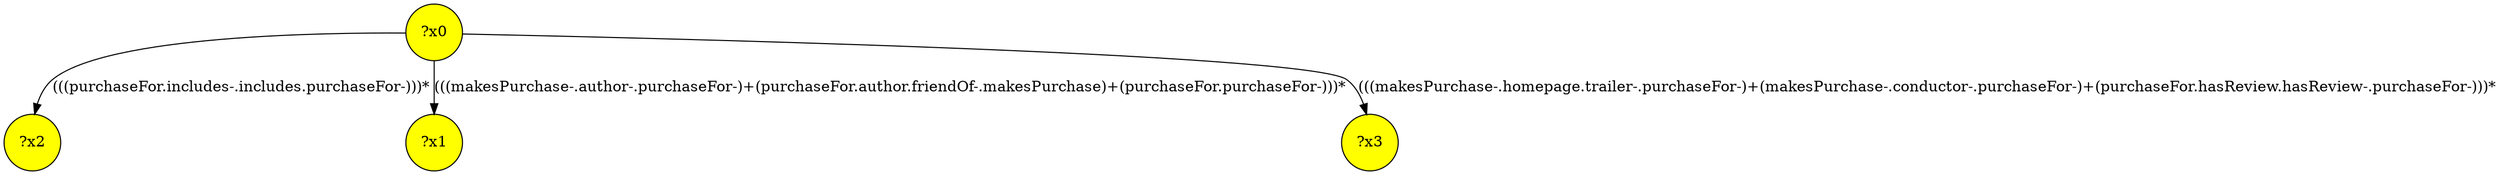 digraph g {
	x2 [fillcolor="yellow", style="filled," shape=circle, label="?x2"];
	x1 [fillcolor="yellow", style="filled," shape=circle, label="?x1"];
	x3 [fillcolor="yellow", style="filled," shape=circle, label="?x3"];
	x0 [fillcolor="yellow", style="filled," shape=circle, label="?x0"];
	x0 -> x1 [label="(((makesPurchase-.author-.purchaseFor-)+(purchaseFor.author.friendOf-.makesPurchase)+(purchaseFor.purchaseFor-)))*"];
	x0 -> x2 [label="(((purchaseFor.includes-.includes.purchaseFor-)))*"];
	x0 -> x3 [label="(((makesPurchase-.homepage.trailer-.purchaseFor-)+(makesPurchase-.conductor-.purchaseFor-)+(purchaseFor.hasReview.hasReview-.purchaseFor-)))*"];
}
